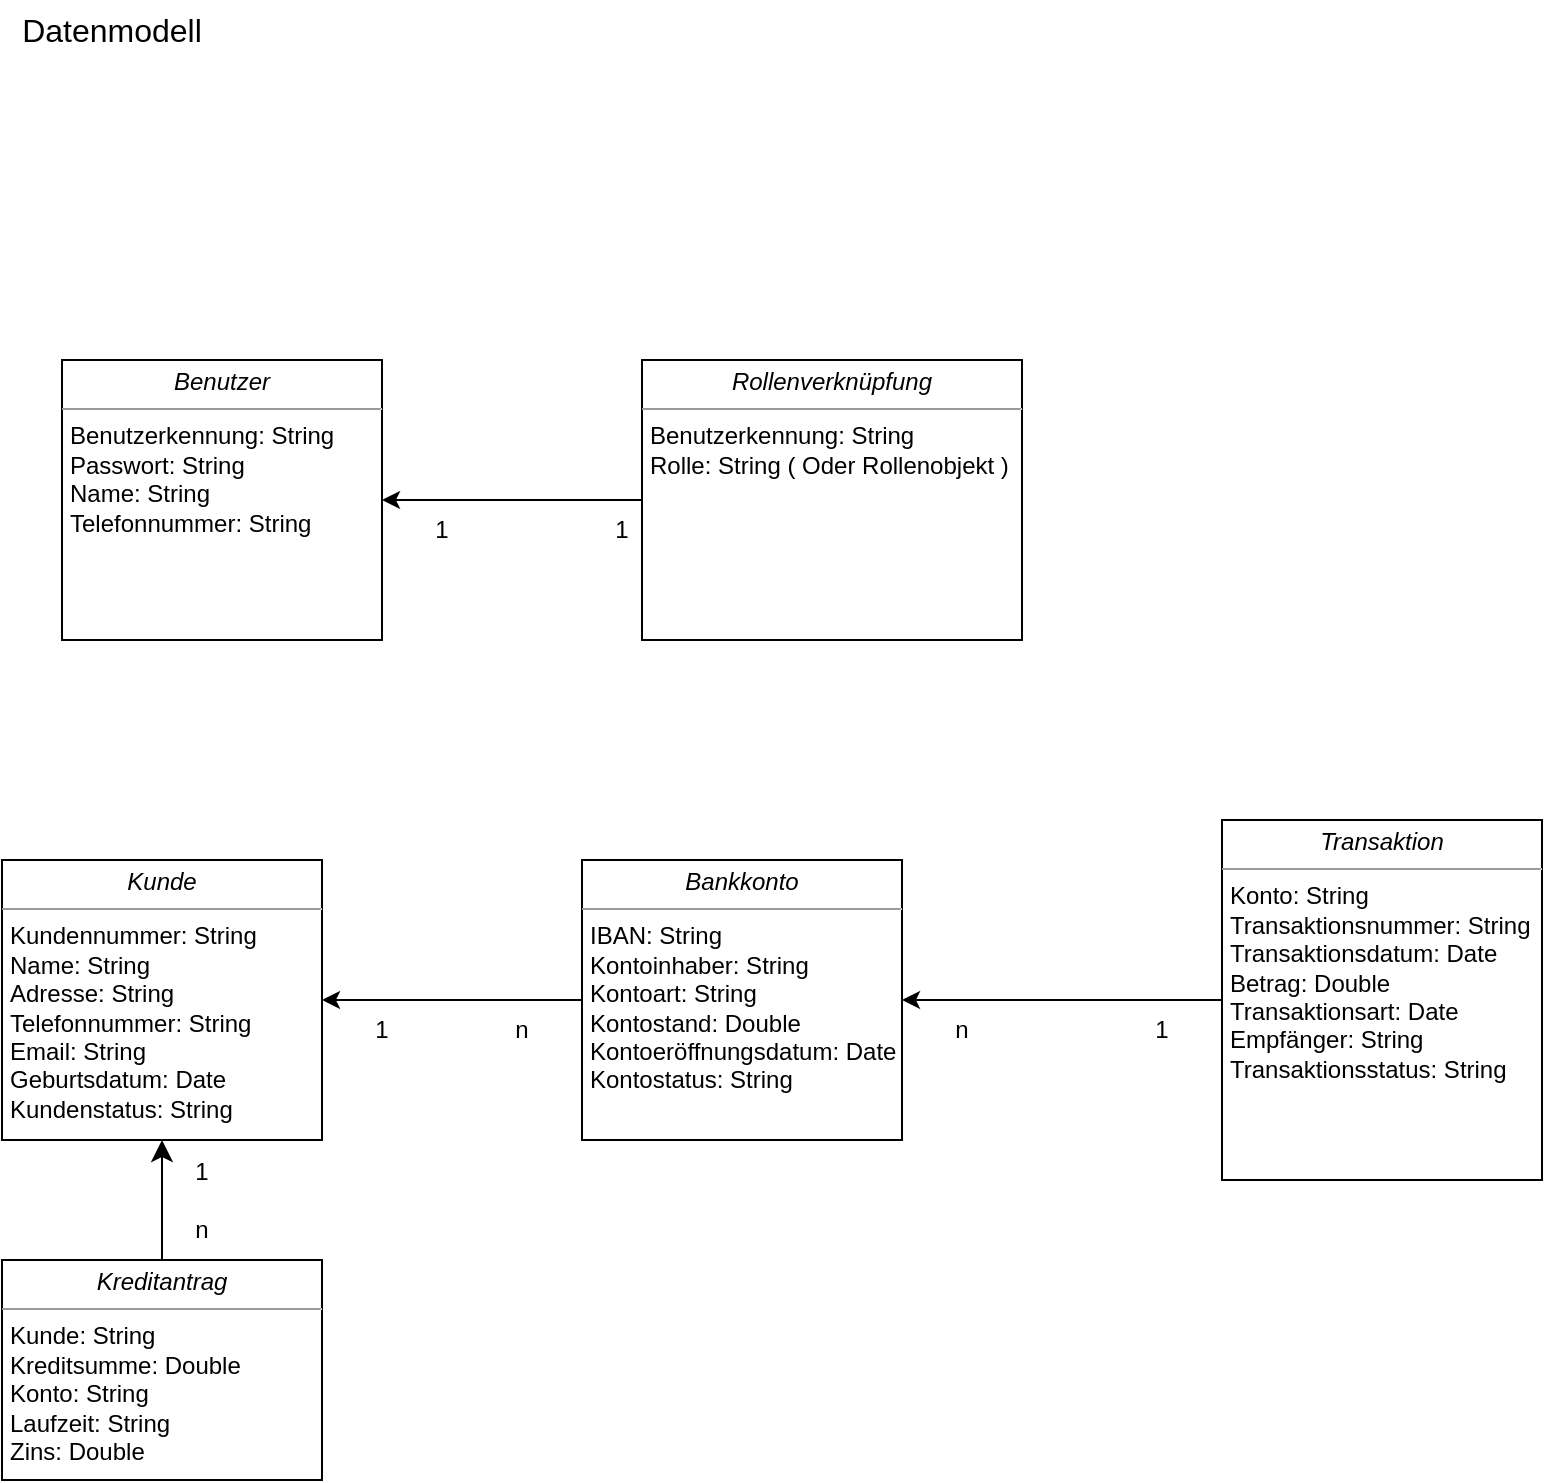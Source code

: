 <mxfile version="26.2.10" pages="3">
  <diagram name="Datenmodell" id="c4acf3e9-155e-7222-9cf6-157b1a14988f">
    <mxGraphModel dx="1044" dy="508" grid="1" gridSize="10" guides="1" tooltips="1" connect="1" arrows="1" fold="1" page="1" pageScale="1" pageWidth="850" pageHeight="1100" background="none" math="0" shadow="0">
      <root>
        <mxCell id="0" />
        <mxCell id="1" parent="0" />
        <mxCell id="5d2195bd80daf111-18" value="&lt;p style=&quot;margin:0px;margin-top:4px;text-align:center;&quot;&gt;&lt;i&gt;Benutzer&lt;/i&gt;&lt;/p&gt;&lt;hr size=&quot;1&quot;&gt;&lt;p style=&quot;margin:0px;margin-left:4px;&quot;&gt;Benutzerkennung: String&lt;br&gt;Passwort: String&lt;/p&gt;&lt;p style=&quot;margin:0px;margin-left:4px;&quot;&gt;Name: String&lt;/p&gt;&lt;p style=&quot;margin:0px;margin-left:4px;&quot;&gt;Telefonnummer: String&lt;/p&gt;&lt;p style=&quot;margin:0px;margin-left:4px;&quot;&gt;&lt;br&gt;&lt;/p&gt;" style="verticalAlign=top;align=left;overflow=fill;fontSize=12;fontFamily=Helvetica;html=1;rounded=0;shadow=0;comic=0;labelBackgroundColor=none;strokeWidth=1" parent="1" vertex="1">
          <mxGeometry x="50" y="190" width="160" height="140" as="geometry" />
        </mxCell>
        <mxCell id="8VdmQcnPT38chv_HORw9-2" value="" style="edgeStyle=orthogonalEdgeStyle;rounded=0;orthogonalLoop=1;jettySize=auto;html=1;" parent="1" source="Z0etsLBBXspUUZ8_k3zE-2" target="5d2195bd80daf111-18" edge="1">
          <mxGeometry relative="1" as="geometry" />
        </mxCell>
        <mxCell id="Z0etsLBBXspUUZ8_k3zE-2" value="&lt;p style=&quot;margin:0px;margin-top:4px;text-align:center;&quot;&gt;&lt;i&gt;Rollenverknüpfung&lt;/i&gt;&lt;/p&gt;&lt;hr size=&quot;1&quot;&gt;&lt;p style=&quot;margin:0px;margin-left:4px;&quot;&gt;Benutzerkennung: String&lt;br&gt;Rolle: String ( Oder Rollenobjekt )&amp;nbsp;&lt;/p&gt;&lt;p style=&quot;margin:0px;margin-left:4px;&quot;&gt;&lt;br&gt;&lt;/p&gt;" style="verticalAlign=top;align=left;overflow=fill;fontSize=12;fontFamily=Helvetica;html=1;rounded=0;shadow=0;comic=0;labelBackgroundColor=none;strokeWidth=1" parent="1" vertex="1">
          <mxGeometry x="340" y="190" width="190" height="140" as="geometry" />
        </mxCell>
        <mxCell id="Z0etsLBBXspUUZ8_k3zE-3" value="&lt;p style=&quot;margin:0px;margin-top:4px;text-align:center;&quot;&gt;&lt;i&gt;Kunde&lt;/i&gt;&lt;/p&gt;&lt;hr size=&quot;1&quot;&gt;&lt;p style=&quot;margin:0px;margin-left:4px;&quot;&gt;Kundennummer: String&lt;br&gt;&lt;/p&gt;&lt;p style=&quot;margin:0px;margin-left:4px;&quot;&gt;Name: String&lt;/p&gt;&lt;p style=&quot;margin:0px;margin-left:4px;&quot;&gt;Adresse: String&lt;/p&gt;&lt;p style=&quot;margin:0px;margin-left:4px;&quot;&gt;Telefonnummer: String&lt;/p&gt;&lt;p style=&quot;margin:0px;margin-left:4px;&quot;&gt;Email: String&lt;/p&gt;&lt;p style=&quot;margin:0px;margin-left:4px;&quot;&gt;Geburtsdatum: Date&lt;/p&gt;&lt;p style=&quot;margin:0px;margin-left:4px;&quot;&gt;Kundenstatus: String&lt;/p&gt;" style="verticalAlign=top;align=left;overflow=fill;fontSize=12;fontFamily=Helvetica;html=1;rounded=0;shadow=0;comic=0;labelBackgroundColor=none;strokeWidth=1" parent="1" vertex="1">
          <mxGeometry x="20" y="440" width="160" height="140" as="geometry" />
        </mxCell>
        <mxCell id="8VdmQcnPT38chv_HORw9-17" style="edgeStyle=orthogonalEdgeStyle;rounded=0;orthogonalLoop=1;jettySize=auto;html=1;entryX=1;entryY=0.5;entryDx=0;entryDy=0;" parent="1" source="Z0etsLBBXspUUZ8_k3zE-5" target="Z0etsLBBXspUUZ8_k3zE-3" edge="1">
          <mxGeometry relative="1" as="geometry" />
        </mxCell>
        <mxCell id="Z0etsLBBXspUUZ8_k3zE-5" value="&lt;p style=&quot;margin:0px;margin-top:4px;text-align:center;&quot;&gt;&lt;i&gt;Bankkonto&lt;/i&gt;&lt;/p&gt;&lt;hr size=&quot;1&quot;&gt;&lt;p style=&quot;margin:0px;margin-left:4px;&quot;&gt;IBAN: String&lt;br&gt;&lt;/p&gt;&lt;p style=&quot;margin:0px;margin-left:4px;&quot;&gt;Kontoinhaber: String&lt;/p&gt;&lt;p style=&quot;margin:0px;margin-left:4px;&quot;&gt;Kontoart: String&lt;/p&gt;&lt;p style=&quot;margin:0px;margin-left:4px;&quot;&gt;Kontostand: Double&lt;/p&gt;&lt;p style=&quot;margin:0px;margin-left:4px;&quot;&gt;Kontoeröffnungsdatum: Date&lt;/p&gt;&lt;p style=&quot;margin:0px;margin-left:4px;&quot;&gt;Kontostatus: String&lt;/p&gt;" style="verticalAlign=top;align=left;overflow=fill;fontSize=12;fontFamily=Helvetica;html=1;rounded=0;shadow=0;comic=0;labelBackgroundColor=none;strokeWidth=1" parent="1" vertex="1">
          <mxGeometry x="310" y="440" width="160" height="140" as="geometry" />
        </mxCell>
        <mxCell id="8VdmQcnPT38chv_HORw9-6" style="edgeStyle=orthogonalEdgeStyle;rounded=0;orthogonalLoop=1;jettySize=auto;html=1;entryX=1;entryY=0.5;entryDx=0;entryDy=0;" parent="1" source="Z0etsLBBXspUUZ8_k3zE-6" target="Z0etsLBBXspUUZ8_k3zE-5" edge="1">
          <mxGeometry relative="1" as="geometry" />
        </mxCell>
        <mxCell id="Z0etsLBBXspUUZ8_k3zE-6" value="&lt;p style=&quot;margin:0px;margin-top:4px;text-align:center;&quot;&gt;&lt;i&gt;Transaktion&lt;/i&gt;&lt;/p&gt;&lt;hr size=&quot;1&quot;&gt;&lt;p style=&quot;margin:0px;margin-left:4px;&quot;&gt;Konto: String&lt;br&gt;&lt;/p&gt;&lt;p style=&quot;margin:0px;margin-left:4px;&quot;&gt;Transaktionsnummer: String&lt;/p&gt;&lt;p style=&quot;margin:0px;margin-left:4px;&quot;&gt;Transaktionsdatum: Date&lt;/p&gt;&lt;p style=&quot;margin:0px;margin-left:4px;&quot;&gt;Betrag: Double&lt;/p&gt;&lt;p style=&quot;margin:0px;margin-left:4px;&quot;&gt;Transaktionsart: Date&lt;/p&gt;&lt;p style=&quot;margin:0px;margin-left:4px;&quot;&gt;Empfänger: String&lt;/p&gt;&lt;p style=&quot;margin:0px;margin-left:4px;&quot;&gt;Transaktionsstatus: String&lt;/p&gt;" style="verticalAlign=top;align=left;overflow=fill;fontSize=12;fontFamily=Helvetica;html=1;rounded=0;shadow=0;comic=0;labelBackgroundColor=none;strokeWidth=1" parent="1" vertex="1">
          <mxGeometry x="630" y="420" width="160" height="180" as="geometry" />
        </mxCell>
        <mxCell id="8VdmQcnPT38chv_HORw9-3" value="1" style="text;html=1;align=center;verticalAlign=middle;whiteSpace=wrap;rounded=0;" parent="1" vertex="1">
          <mxGeometry x="300" y="260" width="60" height="30" as="geometry" />
        </mxCell>
        <mxCell id="8VdmQcnPT38chv_HORw9-5" value="1" style="text;html=1;align=center;verticalAlign=middle;whiteSpace=wrap;rounded=0;" parent="1" vertex="1">
          <mxGeometry x="210" y="260" width="60" height="30" as="geometry" />
        </mxCell>
        <mxCell id="8VdmQcnPT38chv_HORw9-9" value="1" style="text;html=1;align=center;verticalAlign=middle;whiteSpace=wrap;rounded=0;" parent="1" vertex="1">
          <mxGeometry x="570" y="510" width="60" height="30" as="geometry" />
        </mxCell>
        <mxCell id="8VdmQcnPT38chv_HORw9-10" value="n" style="text;html=1;align=center;verticalAlign=middle;whiteSpace=wrap;rounded=0;" parent="1" vertex="1">
          <mxGeometry x="470" y="510" width="60" height="30" as="geometry" />
        </mxCell>
        <mxCell id="8VdmQcnPT38chv_HORw9-11" value="1" style="text;html=1;align=center;verticalAlign=middle;whiteSpace=wrap;rounded=0;" parent="1" vertex="1">
          <mxGeometry x="180" y="510" width="60" height="30" as="geometry" />
        </mxCell>
        <mxCell id="8VdmQcnPT38chv_HORw9-12" value="n" style="text;html=1;align=center;verticalAlign=middle;whiteSpace=wrap;rounded=0;" parent="1" vertex="1">
          <mxGeometry x="250" y="510" width="60" height="30" as="geometry" />
        </mxCell>
        <mxCell id="9hLuuKJGwngzi_8cxaEI-1" value="Datenmodell" style="text;strokeColor=none;fillColor=none;html=1;align=center;verticalAlign=middle;whiteSpace=wrap;rounded=0;fontSize=16;" parent="1" vertex="1">
          <mxGeometry x="20" y="10" width="110" height="30" as="geometry" />
        </mxCell>
        <mxCell id="-kGQ-NLJSbywyVg8HV0b-2" style="edgeStyle=none;curved=1;rounded=0;orthogonalLoop=1;jettySize=auto;html=1;entryX=0.5;entryY=1;entryDx=0;entryDy=0;fontSize=12;startSize=8;endSize=8;" edge="1" parent="1" source="-kGQ-NLJSbywyVg8HV0b-1" target="Z0etsLBBXspUUZ8_k3zE-3">
          <mxGeometry relative="1" as="geometry" />
        </mxCell>
        <mxCell id="-kGQ-NLJSbywyVg8HV0b-1" value="&lt;p style=&quot;margin:0px;margin-top:4px;text-align:center;&quot;&gt;&lt;i&gt;Kreditantrag&lt;/i&gt;&lt;/p&gt;&lt;hr size=&quot;1&quot;&gt;&lt;p style=&quot;margin:0px;margin-left:4px;&quot;&gt;Kunde: String&lt;/p&gt;&lt;p style=&quot;margin:0px;margin-left:4px;&quot;&gt;Kreditsumme: Double&lt;/p&gt;&lt;p style=&quot;margin:0px;margin-left:4px;&quot;&gt;Konto: String&lt;/p&gt;&lt;p style=&quot;margin:0px;margin-left:4px;&quot;&gt;Laufzeit: String&lt;/p&gt;&lt;p style=&quot;margin:0px;margin-left:4px;&quot;&gt;Zins: Double&lt;/p&gt;&lt;p style=&quot;margin:0px;margin-left:4px;&quot;&gt;&lt;br&gt;&lt;/p&gt;" style="verticalAlign=top;align=left;overflow=fill;fontSize=12;fontFamily=Helvetica;html=1;rounded=0;shadow=0;comic=0;labelBackgroundColor=none;strokeWidth=1" vertex="1" parent="1">
          <mxGeometry x="20" y="640" width="160" height="110" as="geometry" />
        </mxCell>
        <mxCell id="-kGQ-NLJSbywyVg8HV0b-3" value="1" style="text;html=1;align=center;verticalAlign=middle;whiteSpace=wrap;rounded=0;" vertex="1" parent="1">
          <mxGeometry x="100" y="581" width="40" height="30" as="geometry" />
        </mxCell>
        <mxCell id="-kGQ-NLJSbywyVg8HV0b-4" value="n" style="text;html=1;align=center;verticalAlign=middle;whiteSpace=wrap;rounded=0;" vertex="1" parent="1">
          <mxGeometry x="90" y="610" width="60" height="30" as="geometry" />
        </mxCell>
      </root>
    </mxGraphModel>
  </diagram>
  <diagram id="qL2NnjRQjdQgOjW0ESIW" name="Anwendungsfallmodell">
    <mxGraphModel dx="3844" dy="1708" grid="0" gridSize="10" guides="1" tooltips="1" connect="1" arrows="0" fold="1" page="0" pageScale="1" pageWidth="827" pageHeight="1169" math="0" shadow="0">
      <root>
        <mxCell id="0" />
        <mxCell id="1" parent="0" />
        <mxCell id="QJYdXnABjzxTu_YOuyMo-1" value="Anwendungsfallmodell" style="text;strokeColor=none;fillColor=none;html=1;align=center;verticalAlign=middle;whiteSpace=wrap;rounded=0;fontSize=16;" parent="1" vertex="1">
          <mxGeometry x="-2250" y="-1141" width="189" height="30" as="geometry" />
        </mxCell>
        <mxCell id="BPHc0PbeHajEXwLzNZIl-5" style="edgeStyle=orthogonalEdgeStyle;rounded=0;orthogonalLoop=1;jettySize=auto;html=1;entryX=0;entryY=0.5;entryDx=0;entryDy=0;endArrow=none;startFill=0;" edge="1" parent="1" source="5pvtJaNoTowh3pFW2rUU-2" target="BPHc0PbeHajEXwLzNZIl-3">
          <mxGeometry relative="1" as="geometry">
            <Array as="points">
              <mxPoint x="-2275" y="-889" />
              <mxPoint x="-2275" y="-737" />
            </Array>
          </mxGeometry>
        </mxCell>
        <mxCell id="BPHc0PbeHajEXwLzNZIl-33" style="edgeStyle=orthogonalEdgeStyle;rounded=0;orthogonalLoop=1;jettySize=auto;html=1;exitX=1;exitY=0.333;exitDx=0;exitDy=0;exitPerimeter=0;entryX=0;entryY=0.5;entryDx=0;entryDy=0;endArrow=none;startFill=0;" edge="1" parent="1" source="5pvtJaNoTowh3pFW2rUU-2" target="BPHc0PbeHajEXwLzNZIl-14">
          <mxGeometry relative="1" as="geometry" />
        </mxCell>
        <mxCell id="BPHc0PbeHajEXwLzNZIl-34" style="edgeStyle=orthogonalEdgeStyle;rounded=0;orthogonalLoop=1;jettySize=auto;html=1;exitX=1;exitY=0.333;exitDx=0;exitDy=0;exitPerimeter=0;entryX=0;entryY=0.5;entryDx=0;entryDy=0;endArrow=none;startFill=0;" edge="1" parent="1" source="5pvtJaNoTowh3pFW2rUU-2" target="BPHc0PbeHajEXwLzNZIl-16">
          <mxGeometry relative="1" as="geometry" />
        </mxCell>
        <mxCell id="BPHc0PbeHajEXwLzNZIl-35" style="edgeStyle=orthogonalEdgeStyle;rounded=0;orthogonalLoop=1;jettySize=auto;html=1;exitX=1;exitY=0.333;exitDx=0;exitDy=0;exitPerimeter=0;entryX=0;entryY=0.5;entryDx=0;entryDy=0;endArrow=none;startFill=0;" edge="1" parent="1" source="5pvtJaNoTowh3pFW2rUU-2" target="BPHc0PbeHajEXwLzNZIl-18">
          <mxGeometry relative="1" as="geometry">
            <Array as="points">
              <mxPoint x="-2262" y="-926" />
              <mxPoint x="-2262" y="-1066" />
            </Array>
          </mxGeometry>
        </mxCell>
        <mxCell id="mCE0ZCVhC0V_4xXRBOCI-1" style="edgeStyle=orthogonalEdgeStyle;rounded=0;orthogonalLoop=1;jettySize=auto;html=1;exitX=1;exitY=0.333;exitDx=0;exitDy=0;exitPerimeter=0;entryX=0;entryY=0.5;entryDx=0;entryDy=0;endArrow=none;startFill=0;" edge="1" parent="1" source="5pvtJaNoTowh3pFW2rUU-2" target="BPHc0PbeHajEXwLzNZIl-20">
          <mxGeometry relative="1" as="geometry" />
        </mxCell>
        <mxCell id="5pvtJaNoTowh3pFW2rUU-2" value="&lt;div&gt;Kundenservice&lt;/div&gt;" style="shape=umlActor;verticalLabelPosition=bottom;verticalAlign=top;html=1;outlineConnect=0;" vertex="1" parent="1">
          <mxGeometry x="-2379" y="-946" width="30" height="60" as="geometry" />
        </mxCell>
        <mxCell id="BPHc0PbeHajEXwLzNZIl-8" style="edgeStyle=orthogonalEdgeStyle;rounded=0;orthogonalLoop=1;jettySize=auto;html=1;entryX=0;entryY=0.5;entryDx=0;entryDy=0;endArrow=none;startFill=0;" edge="1" parent="1" source="5pvtJaNoTowh3pFW2rUU-3" target="BPHc0PbeHajEXwLzNZIl-3">
          <mxGeometry relative="1" as="geometry">
            <Array as="points">
              <mxPoint x="-2275" y="-708" />
              <mxPoint x="-2275" y="-737" />
            </Array>
          </mxGeometry>
        </mxCell>
        <mxCell id="BPHc0PbeHajEXwLzNZIl-13" style="edgeStyle=orthogonalEdgeStyle;rounded=0;orthogonalLoop=1;jettySize=auto;html=1;entryX=0;entryY=0.5;entryDx=0;entryDy=0;endArrow=none;startFill=0;" edge="1" parent="1" target="BPHc0PbeHajEXwLzNZIl-9">
          <mxGeometry relative="1" as="geometry">
            <mxPoint x="-2343" y="-688" as="sourcePoint" />
          </mxGeometry>
        </mxCell>
        <mxCell id="5pvtJaNoTowh3pFW2rUU-3" value="&lt;div&gt;Admin&lt;/div&gt;&lt;div&gt;&lt;br&gt;&lt;/div&gt;&lt;div&gt;&lt;br&gt;&lt;/div&gt;" style="shape=umlActor;verticalLabelPosition=bottom;verticalAlign=top;html=1;outlineConnect=0;" vertex="1" parent="1">
          <mxGeometry x="-2379" y="-738" width="30" height="60" as="geometry" />
        </mxCell>
        <mxCell id="BPHc0PbeHajEXwLzNZIl-7" style="edgeStyle=orthogonalEdgeStyle;rounded=0;orthogonalLoop=1;jettySize=auto;html=1;entryX=0;entryY=0.5;entryDx=0;entryDy=0;endArrow=none;startFill=0;" edge="1" parent="1" source="BPHc0PbeHajEXwLzNZIl-1" target="BPHc0PbeHajEXwLzNZIl-3">
          <mxGeometry relative="1" as="geometry">
            <Array as="points">
              <mxPoint x="-2275" y="-786" />
              <mxPoint x="-2275" y="-737" />
            </Array>
          </mxGeometry>
        </mxCell>
        <mxCell id="BPHc0PbeHajEXwLzNZIl-23" style="edgeStyle=orthogonalEdgeStyle;rounded=0;orthogonalLoop=1;jettySize=auto;html=1;entryX=0;entryY=0.5;entryDx=0;entryDy=0;endArrow=none;startFill=0;" edge="1" parent="1" source="BPHc0PbeHajEXwLzNZIl-1" target="BPHc0PbeHajEXwLzNZIl-22">
          <mxGeometry relative="1" as="geometry">
            <Array as="points">
              <mxPoint x="-2202" y="-809" />
              <mxPoint x="-2202" y="-845" />
            </Array>
          </mxGeometry>
        </mxCell>
        <mxCell id="BPHc0PbeHajEXwLzNZIl-25" style="edgeStyle=orthogonalEdgeStyle;rounded=0;orthogonalLoop=1;jettySize=auto;html=1;entryX=0;entryY=0.5;entryDx=0;entryDy=0;endArrow=none;startFill=0;" edge="1" parent="1" source="BPHc0PbeHajEXwLzNZIl-1" target="BPHc0PbeHajEXwLzNZIl-24">
          <mxGeometry relative="1" as="geometry">
            <Array as="points">
              <mxPoint x="-2202" y="-809" />
              <mxPoint x="-2202" y="-793" />
            </Array>
          </mxGeometry>
        </mxCell>
        <mxCell id="BPHc0PbeHajEXwLzNZIl-1" value="Kreditmitarbeiter" style="shape=umlActor;verticalLabelPosition=bottom;verticalAlign=top;html=1;outlineConnect=0;" vertex="1" parent="1">
          <mxGeometry x="-2379" y="-839" width="30" height="60" as="geometry" />
        </mxCell>
        <mxCell id="BPHc0PbeHajEXwLzNZIl-3" value="Einloggen" style="ellipse;whiteSpace=wrap;html=1;" vertex="1" parent="1">
          <mxGeometry x="-2151.5" y="-755" width="99" height="38" as="geometry" />
        </mxCell>
        <mxCell id="BPHc0PbeHajEXwLzNZIl-9" value="Benutzer verwalten" style="ellipse;whiteSpace=wrap;html=1;" vertex="1" parent="1">
          <mxGeometry x="-2167" y="-709" width="130" height="42" as="geometry" />
        </mxCell>
        <mxCell id="BPHc0PbeHajEXwLzNZIl-29" style="edgeStyle=orthogonalEdgeStyle;rounded=0;orthogonalLoop=1;jettySize=auto;html=1;exitX=1;exitY=0.5;exitDx=0;exitDy=0;entryX=0;entryY=0.5;entryDx=0;entryDy=0;dashed=1;" edge="1" parent="1" source="BPHc0PbeHajEXwLzNZIl-14" target="BPHc0PbeHajEXwLzNZIl-26">
          <mxGeometry relative="1" as="geometry" />
        </mxCell>
        <mxCell id="BPHc0PbeHajEXwLzNZIl-14" value="Kundendaten pflegen" style="ellipse;whiteSpace=wrap;html=1;" vertex="1" parent="1">
          <mxGeometry x="-2175" y="-984" width="148" height="46" as="geometry" />
        </mxCell>
        <mxCell id="BPHc0PbeHajEXwLzNZIl-16" value="Bankkonten verwalten" style="ellipse;whiteSpace=wrap;html=1;" vertex="1" parent="1">
          <mxGeometry x="-2174" y="-1038" width="146" height="47" as="geometry" />
        </mxCell>
        <mxCell id="BPHc0PbeHajEXwLzNZIl-27" style="edgeStyle=orthogonalEdgeStyle;rounded=0;orthogonalLoop=1;jettySize=auto;html=1;exitX=1;exitY=0.5;exitDx=0;exitDy=0;entryX=0.5;entryY=0;entryDx=0;entryDy=0;dashed=1;endArrow=classic;startFill=0;endFill=1;" edge="1" parent="1" source="BPHc0PbeHajEXwLzNZIl-18" target="BPHc0PbeHajEXwLzNZIl-26">
          <mxGeometry relative="1" as="geometry" />
        </mxCell>
        <mxCell id="BPHc0PbeHajEXwLzNZIl-18" value="Kundenübersicht zeigen" style="ellipse;whiteSpace=wrap;html=1;" vertex="1" parent="1">
          <mxGeometry x="-2189" y="-1088" width="174" height="44" as="geometry" />
        </mxCell>
        <mxCell id="BPHc0PbeHajEXwLzNZIl-20" value="Kontotransaktionen verwalten" style="ellipse;whiteSpace=wrap;html=1;" vertex="1" parent="1">
          <mxGeometry x="-2177" y="-926" width="152" height="47" as="geometry" />
        </mxCell>
        <mxCell id="BPHc0PbeHajEXwLzNZIl-22" value="Kreditanträge verwalten" style="ellipse;whiteSpace=wrap;html=1;" vertex="1" parent="1">
          <mxGeometry x="-2185" y="-870" width="166" height="46" as="geometry" />
        </mxCell>
        <mxCell id="BPHc0PbeHajEXwLzNZIl-36" style="edgeStyle=orthogonalEdgeStyle;rounded=0;orthogonalLoop=1;jettySize=auto;html=1;exitX=1;exitY=0.5;exitDx=0;exitDy=0;entryX=0.5;entryY=1;entryDx=0;entryDy=0;dashed=1;" edge="1" parent="1" source="BPHc0PbeHajEXwLzNZIl-24" target="BPHc0PbeHajEXwLzNZIl-26">
          <mxGeometry relative="1" as="geometry" />
        </mxCell>
        <mxCell id="BPHc0PbeHajEXwLzNZIl-24" value="Kunden auswerten" style="ellipse;whiteSpace=wrap;html=1;" vertex="1" parent="1">
          <mxGeometry x="-2182.5" y="-816" width="161" height="46" as="geometry" />
        </mxCell>
        <mxCell id="BPHc0PbeHajEXwLzNZIl-26" value="Kunden suchen" style="ellipse;whiteSpace=wrap;html=1;" vertex="1" parent="1">
          <mxGeometry x="-1930" y="-981" width="123" height="40" as="geometry" />
        </mxCell>
        <mxCell id="BPHc0PbeHajEXwLzNZIl-28" value="&amp;lt;&amp;lt;extends&amp;gt;&amp;gt;" style="text;html=1;align=center;verticalAlign=middle;whiteSpace=wrap;rounded=0;" vertex="1" parent="1">
          <mxGeometry x="-1930" y="-1097" width="60" height="30" as="geometry" />
        </mxCell>
        <mxCell id="BPHc0PbeHajEXwLzNZIl-30" value="&amp;lt;&amp;lt;extends&amp;gt;&amp;gt;" style="text;html=1;align=center;verticalAlign=middle;whiteSpace=wrap;rounded=0;" vertex="1" parent="1">
          <mxGeometry x="-2009" y="-994" width="60" height="30" as="geometry" />
        </mxCell>
        <mxCell id="BPHc0PbeHajEXwLzNZIl-32" value="&amp;lt;&amp;lt;extends&amp;gt;&amp;gt;" style="text;html=1;align=center;verticalAlign=middle;whiteSpace=wrap;rounded=0;" vertex="1" parent="1">
          <mxGeometry x="-1951" y="-824" width="60" height="30" as="geometry" />
        </mxCell>
      </root>
    </mxGraphModel>
  </diagram>
  <diagram id="R3NhpwloNoWIdbwCTrZ_" name="Dialogmodell">
    <mxGraphModel dx="1444" dy="908" grid="0" gridSize="10" guides="1" tooltips="1" connect="1" arrows="1" fold="1" page="0" pageScale="1" pageWidth="827" pageHeight="1169" math="0" shadow="0">
      <root>
        <mxCell id="0" />
        <mxCell id="1" parent="0" />
        <mxCell id="9vo7ut-yvvCGv_oY2JEk-10" style="edgeStyle=orthogonalEdgeStyle;rounded=0;orthogonalLoop=1;jettySize=auto;html=1;entryX=1;entryY=0.5;entryDx=0;entryDy=0;" edge="1" parent="1" source="9vo7ut-yvvCGv_oY2JEk-1" target="9vo7ut-yvvCGv_oY2JEk-2">
          <mxGeometry relative="1" as="geometry" />
        </mxCell>
        <mxCell id="9vo7ut-yvvCGv_oY2JEk-11" style="edgeStyle=orthogonalEdgeStyle;rounded=0;orthogonalLoop=1;jettySize=auto;html=1;exitX=1;exitY=0.5;exitDx=0;exitDy=0;entryX=0;entryY=0.5;entryDx=0;entryDy=0;" edge="1" parent="1" source="9vo7ut-yvvCGv_oY2JEk-1" target="9vo7ut-yvvCGv_oY2JEk-3">
          <mxGeometry relative="1" as="geometry" />
        </mxCell>
        <mxCell id="9vo7ut-yvvCGv_oY2JEk-12" style="edgeStyle=orthogonalEdgeStyle;rounded=0;orthogonalLoop=1;jettySize=auto;html=1;exitX=1;exitY=0.5;exitDx=0;exitDy=0;entryX=0;entryY=0.5;entryDx=0;entryDy=0;" edge="1" parent="1" source="9vo7ut-yvvCGv_oY2JEk-1" target="9vo7ut-yvvCGv_oY2JEk-4">
          <mxGeometry relative="1" as="geometry" />
        </mxCell>
        <mxCell id="9vo7ut-yvvCGv_oY2JEk-13" style="edgeStyle=orthogonalEdgeStyle;rounded=0;orthogonalLoop=1;jettySize=auto;html=1;exitX=1;exitY=0.5;exitDx=0;exitDy=0;entryX=0;entryY=0.5;entryDx=0;entryDy=0;" edge="1" parent="1" source="9vo7ut-yvvCGv_oY2JEk-1" target="9vo7ut-yvvCGv_oY2JEk-5">
          <mxGeometry relative="1" as="geometry" />
        </mxCell>
        <mxCell id="9vo7ut-yvvCGv_oY2JEk-14" style="edgeStyle=orthogonalEdgeStyle;rounded=0;orthogonalLoop=1;jettySize=auto;html=1;exitX=1;exitY=0.5;exitDx=0;exitDy=0;entryX=0;entryY=0.5;entryDx=0;entryDy=0;" edge="1" parent="1" source="9vo7ut-yvvCGv_oY2JEk-1" target="9vo7ut-yvvCGv_oY2JEk-6">
          <mxGeometry relative="1" as="geometry" />
        </mxCell>
        <mxCell id="9vo7ut-yvvCGv_oY2JEk-18" style="edgeStyle=orthogonalEdgeStyle;rounded=0;orthogonalLoop=1;jettySize=auto;html=1;exitX=0.5;exitY=1;exitDx=0;exitDy=0;" edge="1" parent="1" source="9vo7ut-yvvCGv_oY2JEk-1" target="9vo7ut-yvvCGv_oY2JEk-8">
          <mxGeometry relative="1" as="geometry" />
        </mxCell>
        <mxCell id="9vo7ut-yvvCGv_oY2JEk-19" style="edgeStyle=orthogonalEdgeStyle;rounded=0;orthogonalLoop=1;jettySize=auto;html=1;exitX=0.5;exitY=1;exitDx=0;exitDy=0;entryX=0.5;entryY=0;entryDx=0;entryDy=0;" edge="1" parent="1" source="9vo7ut-yvvCGv_oY2JEk-1" target="9vo7ut-yvvCGv_oY2JEk-9">
          <mxGeometry relative="1" as="geometry" />
        </mxCell>
        <mxCell id="9vo7ut-yvvCGv_oY2JEk-1" value="&lt;div&gt;Anmeldung&lt;/div&gt;" style="rounded=0;whiteSpace=wrap;html=1;" vertex="1" parent="1">
          <mxGeometry x="-49" y="73" width="102" height="34" as="geometry" />
        </mxCell>
        <mxCell id="9vo7ut-yvvCGv_oY2JEk-2" value="Benutzer verwalten" style="rounded=0;whiteSpace=wrap;html=1;" vertex="1" parent="1">
          <mxGeometry x="-268" y="60" width="120" height="60" as="geometry" />
        </mxCell>
        <mxCell id="9vo7ut-yvvCGv_oY2JEk-15" style="edgeStyle=orthogonalEdgeStyle;rounded=0;orthogonalLoop=1;jettySize=auto;html=1;exitX=1;exitY=0.5;exitDx=0;exitDy=0;entryX=0;entryY=0.5;entryDx=0;entryDy=0;" edge="1" parent="1" source="9vo7ut-yvvCGv_oY2JEk-3" target="9vo7ut-yvvCGv_oY2JEk-7">
          <mxGeometry relative="1" as="geometry" />
        </mxCell>
        <mxCell id="9vo7ut-yvvCGv_oY2JEk-3" value="Kundenübersicht anzeigen" style="rounded=0;whiteSpace=wrap;html=1;" vertex="1" parent="1">
          <mxGeometry x="152" y="-61.5" width="120" height="60" as="geometry" />
        </mxCell>
        <mxCell id="9vo7ut-yvvCGv_oY2JEk-4" value="Bankkonten verwalten" style="rounded=0;whiteSpace=wrap;html=1;" vertex="1" parent="1">
          <mxGeometry x="152" y="19.5" width="120" height="60" as="geometry" />
        </mxCell>
        <mxCell id="9vo7ut-yvvCGv_oY2JEk-16" style="edgeStyle=orthogonalEdgeStyle;rounded=0;orthogonalLoop=1;jettySize=auto;html=1;exitX=1;exitY=0.5;exitDx=0;exitDy=0;entryX=0;entryY=0.5;entryDx=0;entryDy=0;" edge="1" parent="1" source="9vo7ut-yvvCGv_oY2JEk-5" target="9vo7ut-yvvCGv_oY2JEk-7">
          <mxGeometry relative="1" as="geometry" />
        </mxCell>
        <mxCell id="9vo7ut-yvvCGv_oY2JEk-5" value="Kundendaten pflegen" style="whiteSpace=wrap;html=1;" vertex="1" parent="1">
          <mxGeometry x="152" y="100.5" width="120" height="60" as="geometry" />
        </mxCell>
        <mxCell id="9vo7ut-yvvCGv_oY2JEk-6" value="Kontotransaktionen verwalten" style="whiteSpace=wrap;html=1;" vertex="1" parent="1">
          <mxGeometry x="152" y="181.5" width="120" height="60" as="geometry" />
        </mxCell>
        <mxCell id="9vo7ut-yvvCGv_oY2JEk-7" value="&lt;div&gt;Kunden suchen&lt;/div&gt;" style="whiteSpace=wrap;html=1;" vertex="1" parent="1">
          <mxGeometry x="369" y="60" width="120" height="60" as="geometry" />
        </mxCell>
        <mxCell id="9vo7ut-yvvCGv_oY2JEk-8" value="Kreditanträge verwalten" style="whiteSpace=wrap;html=1;" vertex="1" parent="1">
          <mxGeometry x="-208" y="253" width="120" height="60" as="geometry" />
        </mxCell>
        <mxCell id="9vo7ut-yvvCGv_oY2JEk-17" style="edgeStyle=orthogonalEdgeStyle;rounded=0;orthogonalLoop=1;jettySize=auto;html=1;exitX=1;exitY=0.5;exitDx=0;exitDy=0;entryX=0.5;entryY=1;entryDx=0;entryDy=0;" edge="1" parent="1" source="9vo7ut-yvvCGv_oY2JEk-9" target="9vo7ut-yvvCGv_oY2JEk-7">
          <mxGeometry relative="1" as="geometry" />
        </mxCell>
        <mxCell id="9vo7ut-yvvCGv_oY2JEk-9" value="Kunden auswerten" style="whiteSpace=wrap;html=1;" vertex="1" parent="1">
          <mxGeometry x="-58" y="253" width="120" height="60" as="geometry" />
        </mxCell>
      </root>
    </mxGraphModel>
  </diagram>
</mxfile>
